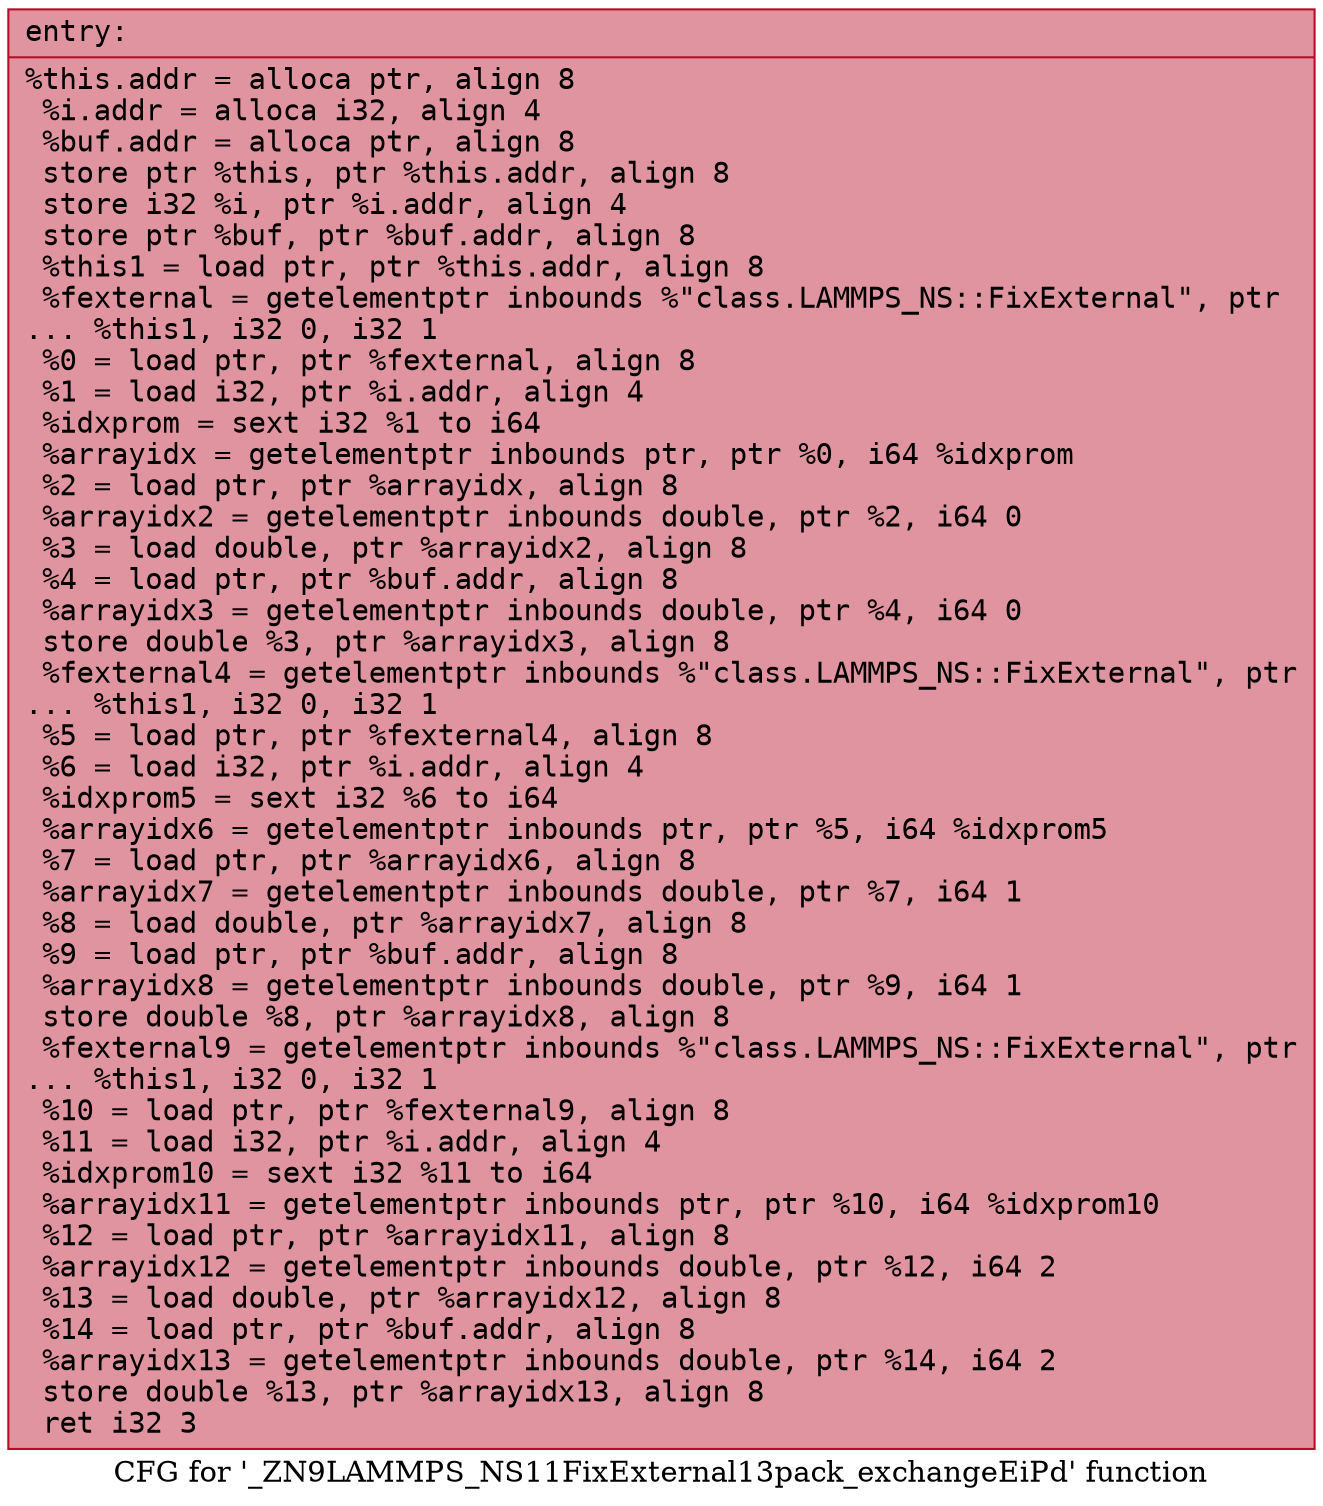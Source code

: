 digraph "CFG for '_ZN9LAMMPS_NS11FixExternal13pack_exchangeEiPd' function" {
	label="CFG for '_ZN9LAMMPS_NS11FixExternal13pack_exchangeEiPd' function";

	Node0x5634c656d310 [shape=record,color="#b70d28ff", style=filled, fillcolor="#b70d2870" fontname="Courier",label="{entry:\l|  %this.addr = alloca ptr, align 8\l  %i.addr = alloca i32, align 4\l  %buf.addr = alloca ptr, align 8\l  store ptr %this, ptr %this.addr, align 8\l  store i32 %i, ptr %i.addr, align 4\l  store ptr %buf, ptr %buf.addr, align 8\l  %this1 = load ptr, ptr %this.addr, align 8\l  %fexternal = getelementptr inbounds %\"class.LAMMPS_NS::FixExternal\", ptr\l... %this1, i32 0, i32 1\l  %0 = load ptr, ptr %fexternal, align 8\l  %1 = load i32, ptr %i.addr, align 4\l  %idxprom = sext i32 %1 to i64\l  %arrayidx = getelementptr inbounds ptr, ptr %0, i64 %idxprom\l  %2 = load ptr, ptr %arrayidx, align 8\l  %arrayidx2 = getelementptr inbounds double, ptr %2, i64 0\l  %3 = load double, ptr %arrayidx2, align 8\l  %4 = load ptr, ptr %buf.addr, align 8\l  %arrayidx3 = getelementptr inbounds double, ptr %4, i64 0\l  store double %3, ptr %arrayidx3, align 8\l  %fexternal4 = getelementptr inbounds %\"class.LAMMPS_NS::FixExternal\", ptr\l... %this1, i32 0, i32 1\l  %5 = load ptr, ptr %fexternal4, align 8\l  %6 = load i32, ptr %i.addr, align 4\l  %idxprom5 = sext i32 %6 to i64\l  %arrayidx6 = getelementptr inbounds ptr, ptr %5, i64 %idxprom5\l  %7 = load ptr, ptr %arrayidx6, align 8\l  %arrayidx7 = getelementptr inbounds double, ptr %7, i64 1\l  %8 = load double, ptr %arrayidx7, align 8\l  %9 = load ptr, ptr %buf.addr, align 8\l  %arrayidx8 = getelementptr inbounds double, ptr %9, i64 1\l  store double %8, ptr %arrayidx8, align 8\l  %fexternal9 = getelementptr inbounds %\"class.LAMMPS_NS::FixExternal\", ptr\l... %this1, i32 0, i32 1\l  %10 = load ptr, ptr %fexternal9, align 8\l  %11 = load i32, ptr %i.addr, align 4\l  %idxprom10 = sext i32 %11 to i64\l  %arrayidx11 = getelementptr inbounds ptr, ptr %10, i64 %idxprom10\l  %12 = load ptr, ptr %arrayidx11, align 8\l  %arrayidx12 = getelementptr inbounds double, ptr %12, i64 2\l  %13 = load double, ptr %arrayidx12, align 8\l  %14 = load ptr, ptr %buf.addr, align 8\l  %arrayidx13 = getelementptr inbounds double, ptr %14, i64 2\l  store double %13, ptr %arrayidx13, align 8\l  ret i32 3\l}"];
}
